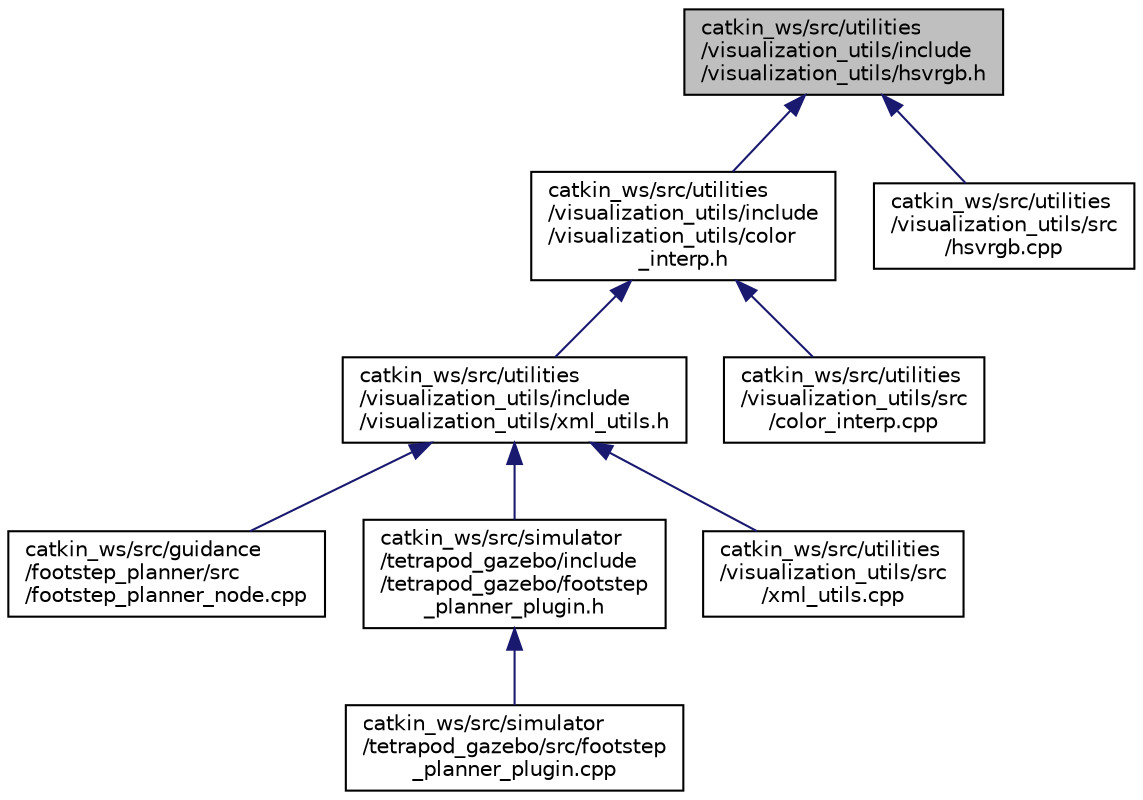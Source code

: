 digraph "catkin_ws/src/utilities/visualization_utils/include/visualization_utils/hsvrgb.h"
{
 // LATEX_PDF_SIZE
  edge [fontname="Helvetica",fontsize="10",labelfontname="Helvetica",labelfontsize="10"];
  node [fontname="Helvetica",fontsize="10",shape=record];
  Node1 [label="catkin_ws/src/utilities\l/visualization_utils/include\l/visualization_utils/hsvrgb.h",height=0.2,width=0.4,color="black", fillcolor="grey75", style="filled", fontcolor="black",tooltip=" "];
  Node1 -> Node2 [dir="back",color="midnightblue",fontsize="10",style="solid"];
  Node2 [label="catkin_ws/src/utilities\l/visualization_utils/include\l/visualization_utils/color\l_interp.h",height=0.2,width=0.4,color="black", fillcolor="white", style="filled",URL="$color__interp_8h.html",tooltip=" "];
  Node2 -> Node3 [dir="back",color="midnightblue",fontsize="10",style="solid"];
  Node3 [label="catkin_ws/src/utilities\l/visualization_utils/include\l/visualization_utils/xml_utils.h",height=0.2,width=0.4,color="black", fillcolor="white", style="filled",URL="$xml__utils_8h.html",tooltip=" "];
  Node3 -> Node4 [dir="back",color="midnightblue",fontsize="10",style="solid"];
  Node4 [label="catkin_ws/src/guidance\l/footstep_planner/src\l/footstep_planner_node.cpp",height=0.2,width=0.4,color="black", fillcolor="white", style="filled",URL="$footstep__planner__node_8cpp.html",tooltip=" "];
  Node3 -> Node5 [dir="back",color="midnightblue",fontsize="10",style="solid"];
  Node5 [label="catkin_ws/src/simulator\l/tetrapod_gazebo/include\l/tetrapod_gazebo/footstep\l_planner_plugin.h",height=0.2,width=0.4,color="black", fillcolor="white", style="filled",URL="$footstep__planner__plugin_8h.html",tooltip=" "];
  Node5 -> Node6 [dir="back",color="midnightblue",fontsize="10",style="solid"];
  Node6 [label="catkin_ws/src/simulator\l/tetrapod_gazebo/src/footstep\l_planner_plugin.cpp",height=0.2,width=0.4,color="black", fillcolor="white", style="filled",URL="$footstep__planner__plugin_8cpp.html",tooltip=" "];
  Node3 -> Node7 [dir="back",color="midnightblue",fontsize="10",style="solid"];
  Node7 [label="catkin_ws/src/utilities\l/visualization_utils/src\l/xml_utils.cpp",height=0.2,width=0.4,color="black", fillcolor="white", style="filled",URL="$xml__utils_8cpp.html",tooltip=" "];
  Node2 -> Node8 [dir="back",color="midnightblue",fontsize="10",style="solid"];
  Node8 [label="catkin_ws/src/utilities\l/visualization_utils/src\l/color_interp.cpp",height=0.2,width=0.4,color="black", fillcolor="white", style="filled",URL="$color__interp_8cpp.html",tooltip=" "];
  Node1 -> Node9 [dir="back",color="midnightblue",fontsize="10",style="solid"];
  Node9 [label="catkin_ws/src/utilities\l/visualization_utils/src\l/hsvrgb.cpp",height=0.2,width=0.4,color="black", fillcolor="white", style="filled",URL="$hsvrgb_8cpp.html",tooltip=" "];
}
